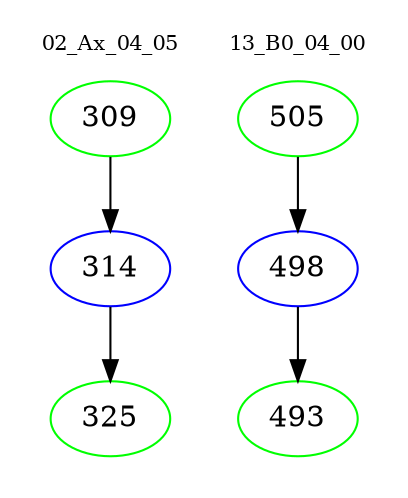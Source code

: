 digraph{
subgraph cluster_0 {
color = white
label = "02_Ax_04_05";
fontsize=10;
T0_309 [label="309", color="green"]
T0_309 -> T0_314 [color="black"]
T0_314 [label="314", color="blue"]
T0_314 -> T0_325 [color="black"]
T0_325 [label="325", color="green"]
}
subgraph cluster_1 {
color = white
label = "13_B0_04_00";
fontsize=10;
T1_505 [label="505", color="green"]
T1_505 -> T1_498 [color="black"]
T1_498 [label="498", color="blue"]
T1_498 -> T1_493 [color="black"]
T1_493 [label="493", color="green"]
}
}
